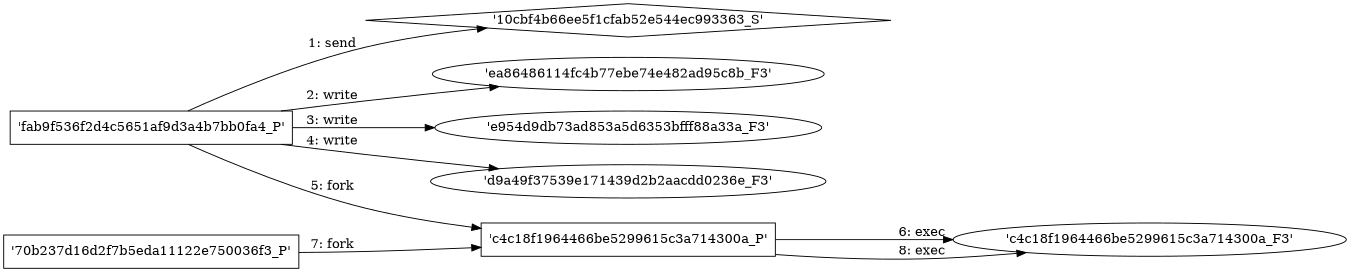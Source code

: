 digraph "D:\Learning\Paper\apt\基于CTI的攻击预警\Dataset\攻击图\ASGfromALLCTI\Macro Intruders Sneaking Past Office Defenses.dot" {
rankdir="LR"
size="9"
fixedsize="false"
splines="true"
nodesep=0.3
ranksep=0
fontsize=10
overlap="scalexy"
engine= "neato"
	"'10cbf4b66ee5f1cfab52e544ec993363_S'" [node_type=Socket shape=diamond]
	"'fab9f536f2d4c5651af9d3a4b7bb0fa4_P'" [node_type=Process shape=box]
	"'fab9f536f2d4c5651af9d3a4b7bb0fa4_P'" -> "'10cbf4b66ee5f1cfab52e544ec993363_S'" [label="1: send"]
	"'ea86486114fc4b77ebe74e482ad95c8b_F3'" [node_type=file shape=ellipse]
	"'fab9f536f2d4c5651af9d3a4b7bb0fa4_P'" [node_type=Process shape=box]
	"'fab9f536f2d4c5651af9d3a4b7bb0fa4_P'" -> "'ea86486114fc4b77ebe74e482ad95c8b_F3'" [label="2: write"]
	"'e954d9db73ad853a5d6353bfff88a33a_F3'" [node_type=file shape=ellipse]
	"'fab9f536f2d4c5651af9d3a4b7bb0fa4_P'" [node_type=Process shape=box]
	"'fab9f536f2d4c5651af9d3a4b7bb0fa4_P'" -> "'e954d9db73ad853a5d6353bfff88a33a_F3'" [label="3: write"]
	"'d9a49f37539e171439d2b2aacdd0236e_F3'" [node_type=file shape=ellipse]
	"'fab9f536f2d4c5651af9d3a4b7bb0fa4_P'" [node_type=Process shape=box]
	"'fab9f536f2d4c5651af9d3a4b7bb0fa4_P'" -> "'d9a49f37539e171439d2b2aacdd0236e_F3'" [label="4: write"]
	"'fab9f536f2d4c5651af9d3a4b7bb0fa4_P'" [node_type=Process shape=box]
	"'c4c18f1964466be5299615c3a714300a_P'" [node_type=Process shape=box]
	"'fab9f536f2d4c5651af9d3a4b7bb0fa4_P'" -> "'c4c18f1964466be5299615c3a714300a_P'" [label="5: fork"]
	"'c4c18f1964466be5299615c3a714300a_P'" [node_type=Process shape=box]
	"'c4c18f1964466be5299615c3a714300a_F3'" [node_type=File shape=ellipse]
	"'c4c18f1964466be5299615c3a714300a_P'" -> "'c4c18f1964466be5299615c3a714300a_F3'" [label="6: exec"]
	"'70b237d16d2f7b5eda11122e750036f3_P'" [node_type=Process shape=box]
	"'c4c18f1964466be5299615c3a714300a_P'" [node_type=Process shape=box]
	"'70b237d16d2f7b5eda11122e750036f3_P'" -> "'c4c18f1964466be5299615c3a714300a_P'" [label="7: fork"]
	"'c4c18f1964466be5299615c3a714300a_P'" [node_type=Process shape=box]
	"'c4c18f1964466be5299615c3a714300a_F3'" [node_type=File shape=ellipse]
	"'c4c18f1964466be5299615c3a714300a_P'" -> "'c4c18f1964466be5299615c3a714300a_F3'" [label="8: exec"]
}
